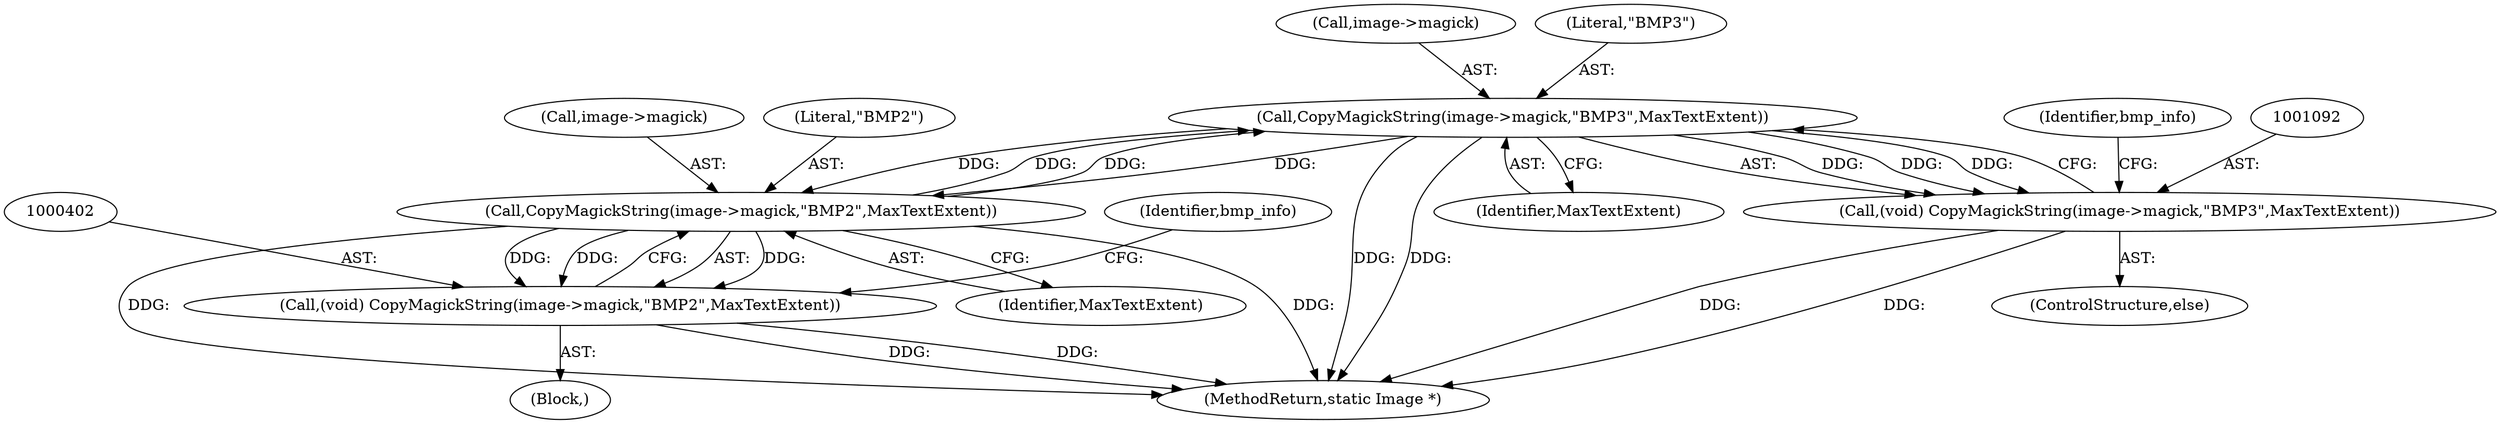 digraph "0_ImageMagick_f6e9d0d9955e85bdd7540b251cd50d598dacc5e6_3@pointer" {
"1001093" [label="(Call,CopyMagickString(image->magick,\"BMP3\",MaxTextExtent))"];
"1000403" [label="(Call,CopyMagickString(image->magick,\"BMP2\",MaxTextExtent))"];
"1001093" [label="(Call,CopyMagickString(image->magick,\"BMP3\",MaxTextExtent))"];
"1000401" [label="(Call,(void) CopyMagickString(image->magick,\"BMP2\",MaxTextExtent))"];
"1001091" [label="(Call,(void) CopyMagickString(image->magick,\"BMP3\",MaxTextExtent))"];
"1000403" [label="(Call,CopyMagickString(image->magick,\"BMP2\",MaxTextExtent))"];
"1000404" [label="(Call,image->magick)"];
"1003666" [label="(MethodReturn,static Image *)"];
"1001093" [label="(Call,CopyMagickString(image->magick,\"BMP3\",MaxTextExtent))"];
"1000408" [label="(Identifier,MaxTextExtent)"];
"1000411" [label="(Identifier,bmp_info)"];
"1001090" [label="(ControlStructure,else)"];
"1001094" [label="(Call,image->magick)"];
"1000400" [label="(Block,)"];
"1000407" [label="(Literal,\"BMP2\")"];
"1001097" [label="(Literal,\"BMP3\")"];
"1001098" [label="(Identifier,MaxTextExtent)"];
"1000401" [label="(Call,(void) CopyMagickString(image->magick,\"BMP2\",MaxTextExtent))"];
"1001102" [label="(Identifier,bmp_info)"];
"1001091" [label="(Call,(void) CopyMagickString(image->magick,\"BMP3\",MaxTextExtent))"];
"1001093" -> "1001091"  [label="AST: "];
"1001093" -> "1001098"  [label="CFG: "];
"1001094" -> "1001093"  [label="AST: "];
"1001097" -> "1001093"  [label="AST: "];
"1001098" -> "1001093"  [label="AST: "];
"1001091" -> "1001093"  [label="CFG: "];
"1001093" -> "1003666"  [label="DDG: "];
"1001093" -> "1003666"  [label="DDG: "];
"1001093" -> "1000403"  [label="DDG: "];
"1001093" -> "1000403"  [label="DDG: "];
"1001093" -> "1001091"  [label="DDG: "];
"1001093" -> "1001091"  [label="DDG: "];
"1001093" -> "1001091"  [label="DDG: "];
"1000403" -> "1001093"  [label="DDG: "];
"1000403" -> "1001093"  [label="DDG: "];
"1000403" -> "1000401"  [label="AST: "];
"1000403" -> "1000408"  [label="CFG: "];
"1000404" -> "1000403"  [label="AST: "];
"1000407" -> "1000403"  [label="AST: "];
"1000408" -> "1000403"  [label="AST: "];
"1000401" -> "1000403"  [label="CFG: "];
"1000403" -> "1003666"  [label="DDG: "];
"1000403" -> "1003666"  [label="DDG: "];
"1000403" -> "1000401"  [label="DDG: "];
"1000403" -> "1000401"  [label="DDG: "];
"1000403" -> "1000401"  [label="DDG: "];
"1000401" -> "1000400"  [label="AST: "];
"1000402" -> "1000401"  [label="AST: "];
"1000411" -> "1000401"  [label="CFG: "];
"1000401" -> "1003666"  [label="DDG: "];
"1000401" -> "1003666"  [label="DDG: "];
"1001091" -> "1001090"  [label="AST: "];
"1001092" -> "1001091"  [label="AST: "];
"1001102" -> "1001091"  [label="CFG: "];
"1001091" -> "1003666"  [label="DDG: "];
"1001091" -> "1003666"  [label="DDG: "];
}
